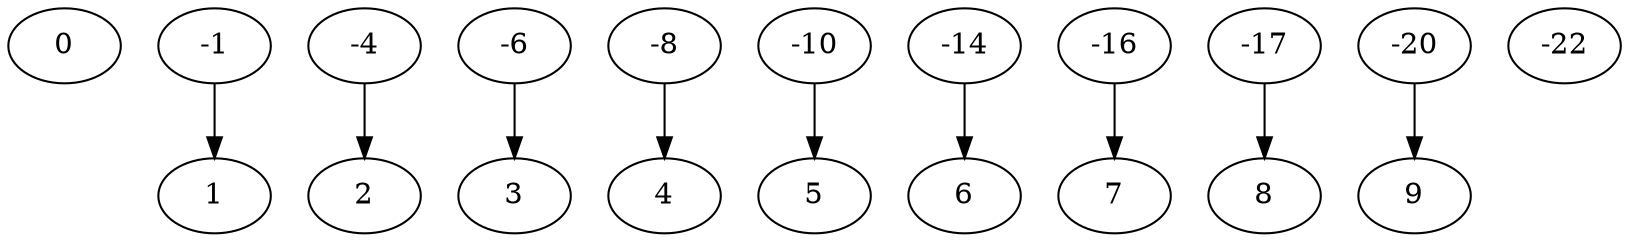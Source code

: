 digraph {
    0-1 -> 1-4;
    1-4 -> 2-6;
    2-6 -> 3-8;
    3-8 -> 4-10;
    4-10 -> 5-14;
    5-14 -> 6-16;
    6-16 -> 7-17;
    7-17 -> 8-20;
    8-20 -> 9-22;
}
